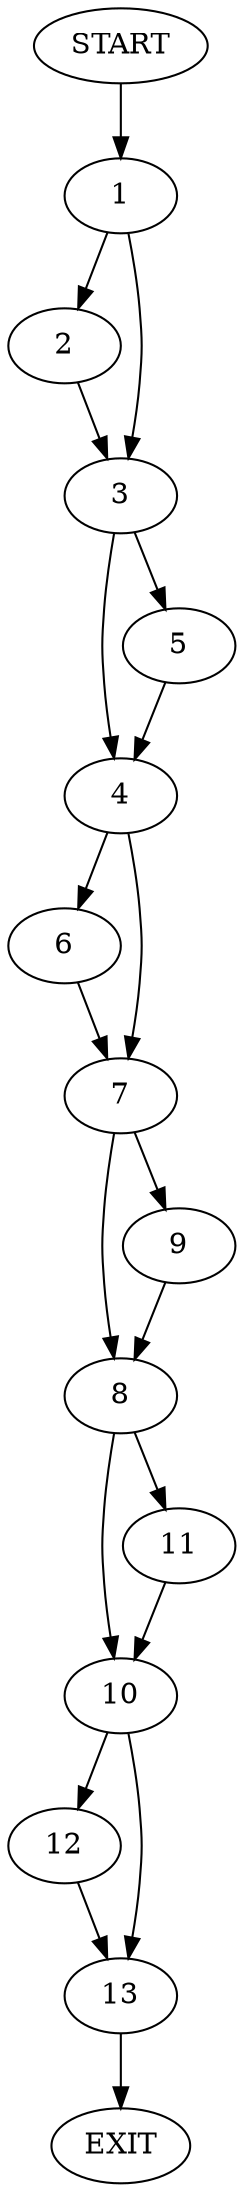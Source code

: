 digraph {
0 [label="START"]
14 [label="EXIT"]
0 -> 1
1 -> 2
1 -> 3
3 -> 4
3 -> 5
2 -> 3
5 -> 4
4 -> 6
4 -> 7
6 -> 7
7 -> 8
7 -> 9
9 -> 8
8 -> 10
8 -> 11
10 -> 12
10 -> 13
11 -> 10
12 -> 13
13 -> 14
}
